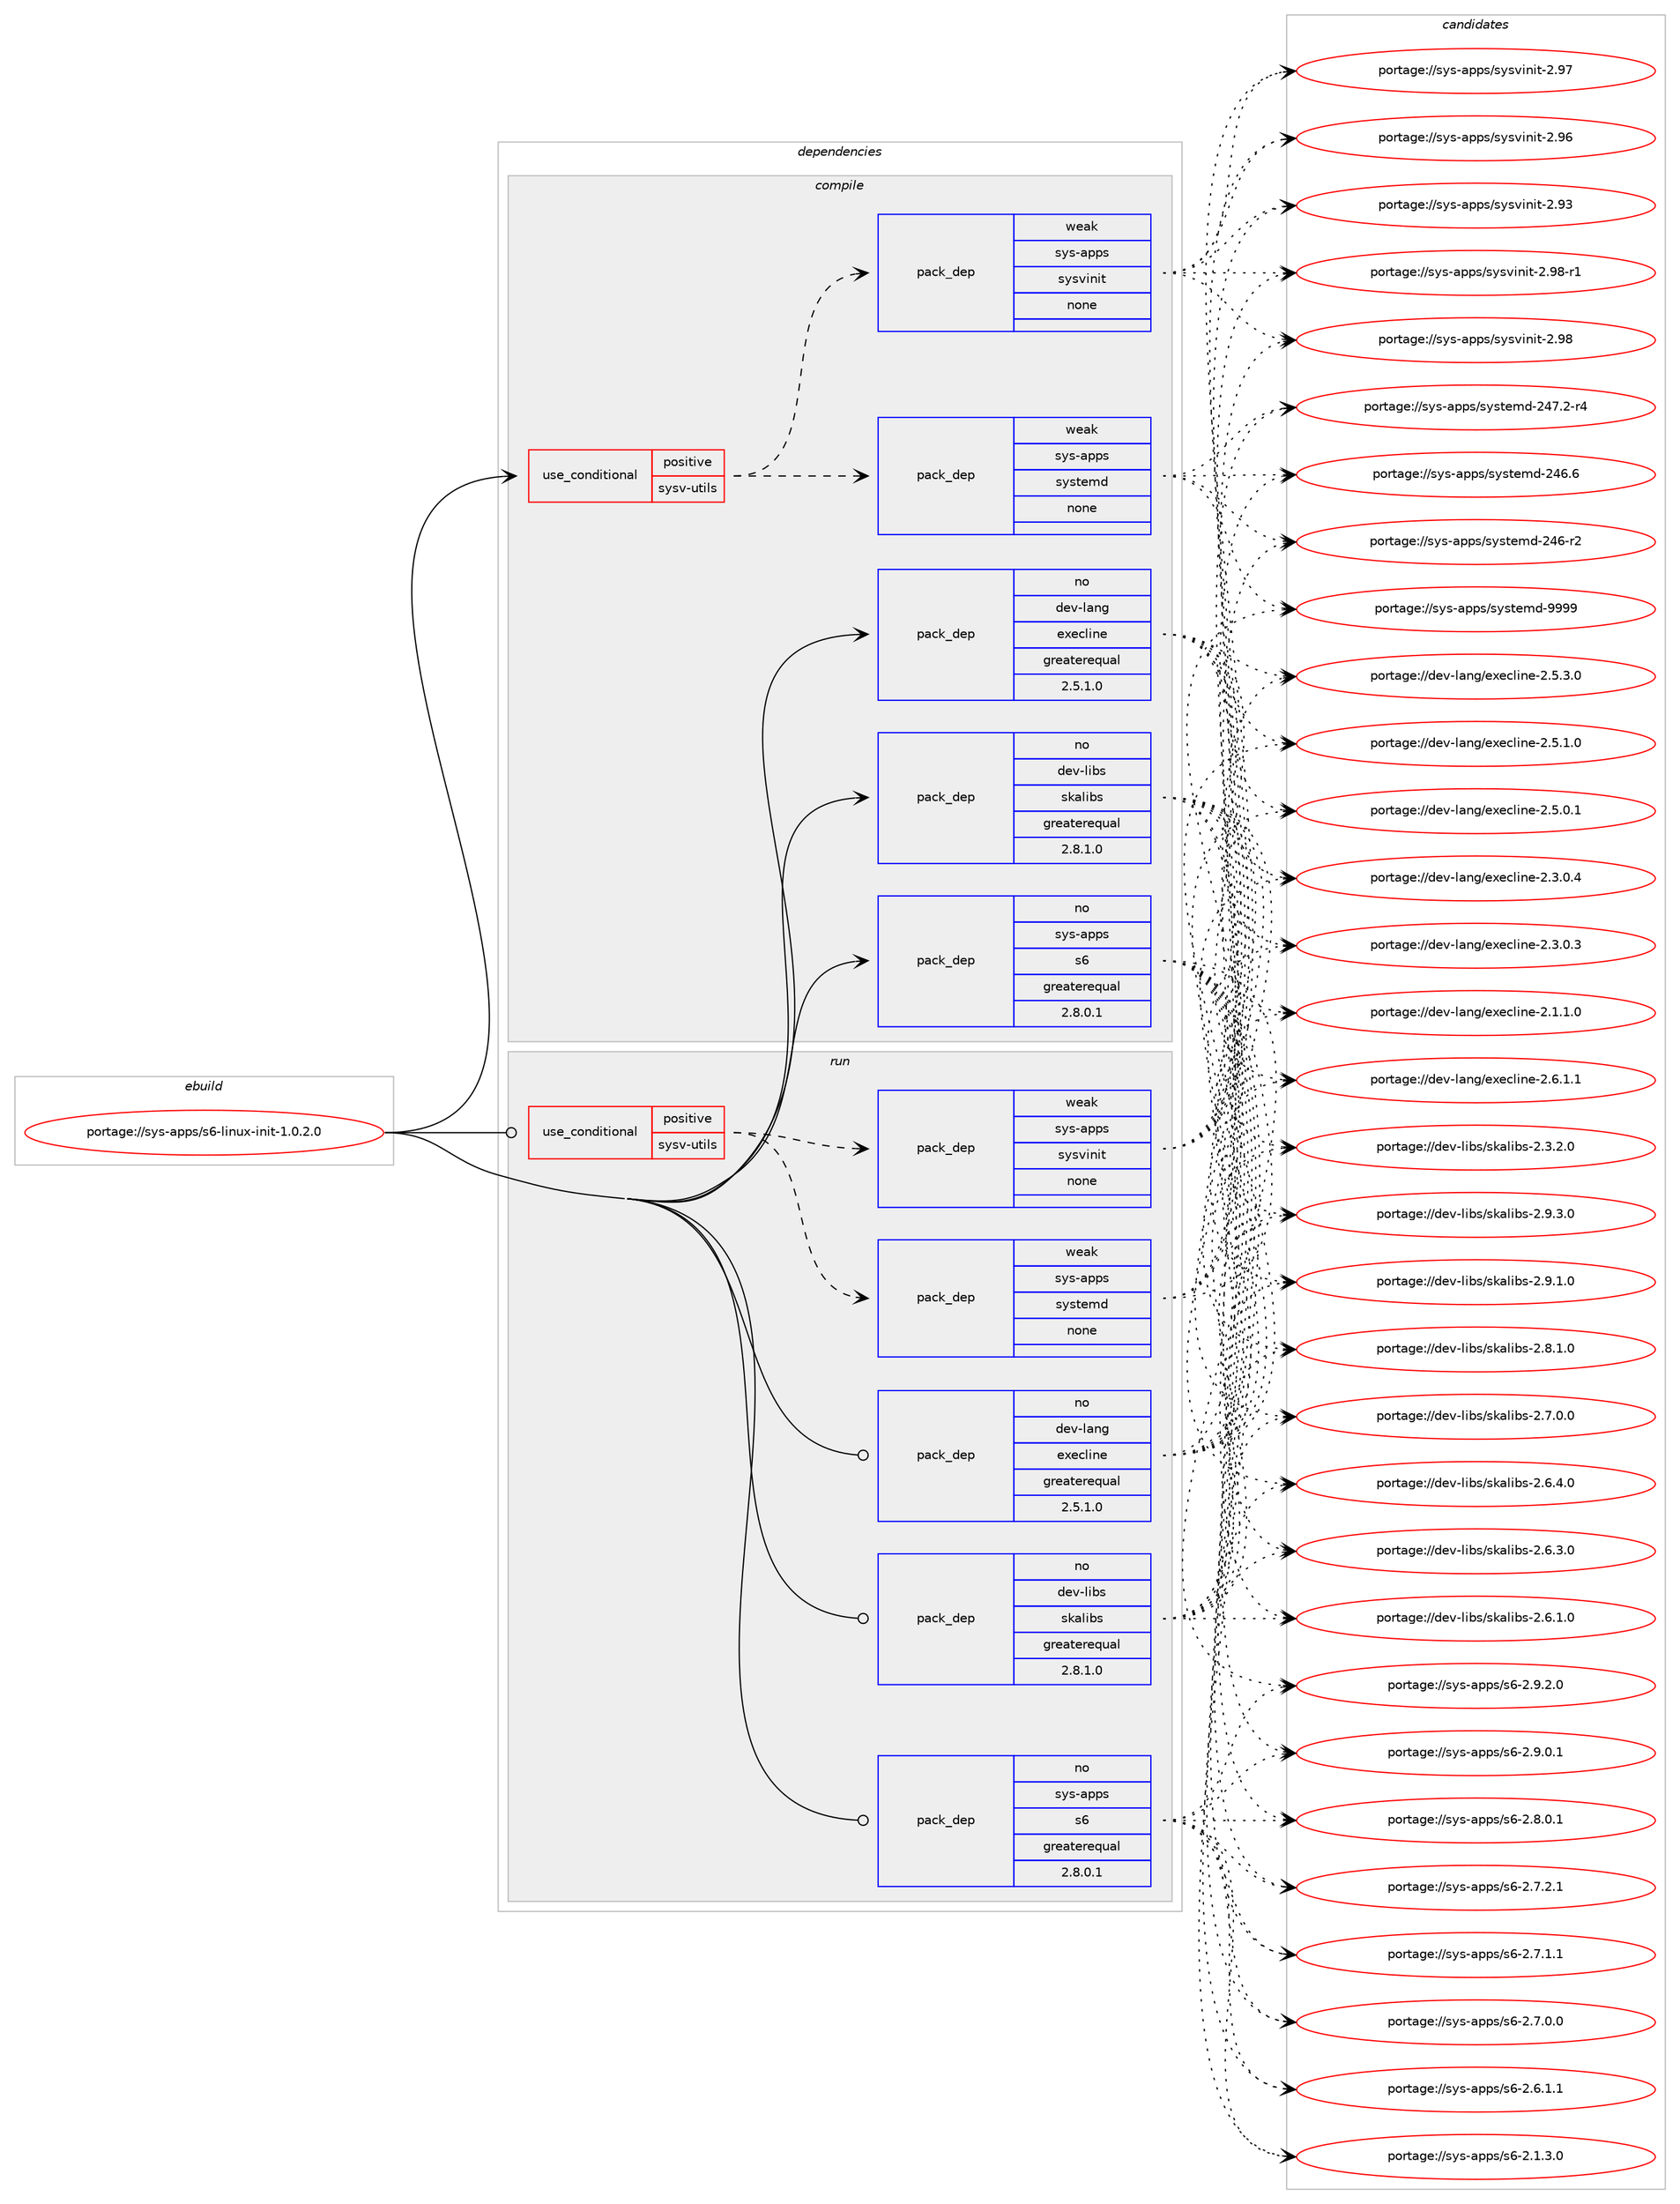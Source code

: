 digraph prolog {

# *************
# Graph options
# *************

newrank=true;
concentrate=true;
compound=true;
graph [rankdir=LR,fontname=Helvetica,fontsize=10,ranksep=1.5];#, ranksep=2.5, nodesep=0.2];
edge  [arrowhead=vee];
node  [fontname=Helvetica,fontsize=10];

# **********
# The ebuild
# **********

subgraph cluster_leftcol {
color=gray;
rank=same;
label=<<i>ebuild</i>>;
id [label="portage://sys-apps/s6-linux-init-1.0.2.0", color=red, width=4, href="../sys-apps/s6-linux-init-1.0.2.0.svg"];
}

# ****************
# The dependencies
# ****************

subgraph cluster_midcol {
color=gray;
label=<<i>dependencies</i>>;
subgraph cluster_compile {
fillcolor="#eeeeee";
style=filled;
label=<<i>compile</i>>;
subgraph cond3806 {
dependency12743 [label=<<TABLE BORDER="0" CELLBORDER="1" CELLSPACING="0" CELLPADDING="4"><TR><TD ROWSPAN="3" CELLPADDING="10">use_conditional</TD></TR><TR><TD>positive</TD></TR><TR><TD>sysv-utils</TD></TR></TABLE>>, shape=none, color=red];
subgraph pack8820 {
dependency12744 [label=<<TABLE BORDER="0" CELLBORDER="1" CELLSPACING="0" CELLPADDING="4" WIDTH="220"><TR><TD ROWSPAN="6" CELLPADDING="30">pack_dep</TD></TR><TR><TD WIDTH="110">weak</TD></TR><TR><TD>sys-apps</TD></TR><TR><TD>systemd</TD></TR><TR><TD>none</TD></TR><TR><TD></TD></TR></TABLE>>, shape=none, color=blue];
}
dependency12743:e -> dependency12744:w [weight=20,style="dashed",arrowhead="vee"];
subgraph pack8821 {
dependency12745 [label=<<TABLE BORDER="0" CELLBORDER="1" CELLSPACING="0" CELLPADDING="4" WIDTH="220"><TR><TD ROWSPAN="6" CELLPADDING="30">pack_dep</TD></TR><TR><TD WIDTH="110">weak</TD></TR><TR><TD>sys-apps</TD></TR><TR><TD>sysvinit</TD></TR><TR><TD>none</TD></TR><TR><TD></TD></TR></TABLE>>, shape=none, color=blue];
}
dependency12743:e -> dependency12745:w [weight=20,style="dashed",arrowhead="vee"];
}
id:e -> dependency12743:w [weight=20,style="solid",arrowhead="vee"];
subgraph pack8822 {
dependency12746 [label=<<TABLE BORDER="0" CELLBORDER="1" CELLSPACING="0" CELLPADDING="4" WIDTH="220"><TR><TD ROWSPAN="6" CELLPADDING="30">pack_dep</TD></TR><TR><TD WIDTH="110">no</TD></TR><TR><TD>dev-lang</TD></TR><TR><TD>execline</TD></TR><TR><TD>greaterequal</TD></TR><TR><TD>2.5.1.0</TD></TR></TABLE>>, shape=none, color=blue];
}
id:e -> dependency12746:w [weight=20,style="solid",arrowhead="vee"];
subgraph pack8823 {
dependency12747 [label=<<TABLE BORDER="0" CELLBORDER="1" CELLSPACING="0" CELLPADDING="4" WIDTH="220"><TR><TD ROWSPAN="6" CELLPADDING="30">pack_dep</TD></TR><TR><TD WIDTH="110">no</TD></TR><TR><TD>dev-libs</TD></TR><TR><TD>skalibs</TD></TR><TR><TD>greaterequal</TD></TR><TR><TD>2.8.1.0</TD></TR></TABLE>>, shape=none, color=blue];
}
id:e -> dependency12747:w [weight=20,style="solid",arrowhead="vee"];
subgraph pack8824 {
dependency12748 [label=<<TABLE BORDER="0" CELLBORDER="1" CELLSPACING="0" CELLPADDING="4" WIDTH="220"><TR><TD ROWSPAN="6" CELLPADDING="30">pack_dep</TD></TR><TR><TD WIDTH="110">no</TD></TR><TR><TD>sys-apps</TD></TR><TR><TD>s6</TD></TR><TR><TD>greaterequal</TD></TR><TR><TD>2.8.0.1</TD></TR></TABLE>>, shape=none, color=blue];
}
id:e -> dependency12748:w [weight=20,style="solid",arrowhead="vee"];
}
subgraph cluster_compileandrun {
fillcolor="#eeeeee";
style=filled;
label=<<i>compile and run</i>>;
}
subgraph cluster_run {
fillcolor="#eeeeee";
style=filled;
label=<<i>run</i>>;
subgraph cond3807 {
dependency12749 [label=<<TABLE BORDER="0" CELLBORDER="1" CELLSPACING="0" CELLPADDING="4"><TR><TD ROWSPAN="3" CELLPADDING="10">use_conditional</TD></TR><TR><TD>positive</TD></TR><TR><TD>sysv-utils</TD></TR></TABLE>>, shape=none, color=red];
subgraph pack8825 {
dependency12750 [label=<<TABLE BORDER="0" CELLBORDER="1" CELLSPACING="0" CELLPADDING="4" WIDTH="220"><TR><TD ROWSPAN="6" CELLPADDING="30">pack_dep</TD></TR><TR><TD WIDTH="110">weak</TD></TR><TR><TD>sys-apps</TD></TR><TR><TD>systemd</TD></TR><TR><TD>none</TD></TR><TR><TD></TD></TR></TABLE>>, shape=none, color=blue];
}
dependency12749:e -> dependency12750:w [weight=20,style="dashed",arrowhead="vee"];
subgraph pack8826 {
dependency12751 [label=<<TABLE BORDER="0" CELLBORDER="1" CELLSPACING="0" CELLPADDING="4" WIDTH="220"><TR><TD ROWSPAN="6" CELLPADDING="30">pack_dep</TD></TR><TR><TD WIDTH="110">weak</TD></TR><TR><TD>sys-apps</TD></TR><TR><TD>sysvinit</TD></TR><TR><TD>none</TD></TR><TR><TD></TD></TR></TABLE>>, shape=none, color=blue];
}
dependency12749:e -> dependency12751:w [weight=20,style="dashed",arrowhead="vee"];
}
id:e -> dependency12749:w [weight=20,style="solid",arrowhead="odot"];
subgraph pack8827 {
dependency12752 [label=<<TABLE BORDER="0" CELLBORDER="1" CELLSPACING="0" CELLPADDING="4" WIDTH="220"><TR><TD ROWSPAN="6" CELLPADDING="30">pack_dep</TD></TR><TR><TD WIDTH="110">no</TD></TR><TR><TD>dev-lang</TD></TR><TR><TD>execline</TD></TR><TR><TD>greaterequal</TD></TR><TR><TD>2.5.1.0</TD></TR></TABLE>>, shape=none, color=blue];
}
id:e -> dependency12752:w [weight=20,style="solid",arrowhead="odot"];
subgraph pack8828 {
dependency12753 [label=<<TABLE BORDER="0" CELLBORDER="1" CELLSPACING="0" CELLPADDING="4" WIDTH="220"><TR><TD ROWSPAN="6" CELLPADDING="30">pack_dep</TD></TR><TR><TD WIDTH="110">no</TD></TR><TR><TD>dev-libs</TD></TR><TR><TD>skalibs</TD></TR><TR><TD>greaterequal</TD></TR><TR><TD>2.8.1.0</TD></TR></TABLE>>, shape=none, color=blue];
}
id:e -> dependency12753:w [weight=20,style="solid",arrowhead="odot"];
subgraph pack8829 {
dependency12754 [label=<<TABLE BORDER="0" CELLBORDER="1" CELLSPACING="0" CELLPADDING="4" WIDTH="220"><TR><TD ROWSPAN="6" CELLPADDING="30">pack_dep</TD></TR><TR><TD WIDTH="110">no</TD></TR><TR><TD>sys-apps</TD></TR><TR><TD>s6</TD></TR><TR><TD>greaterequal</TD></TR><TR><TD>2.8.0.1</TD></TR></TABLE>>, shape=none, color=blue];
}
id:e -> dependency12754:w [weight=20,style="solid",arrowhead="odot"];
}
}

# **************
# The candidates
# **************

subgraph cluster_choices {
rank=same;
color=gray;
label=<<i>candidates</i>>;

subgraph choice8820 {
color=black;
nodesep=1;
choice1151211154597112112115471151211151161011091004557575757 [label="portage://sys-apps/systemd-9999", color=red, width=4,href="../sys-apps/systemd-9999.svg"];
choice1151211154597112112115471151211151161011091004550525546504511452 [label="portage://sys-apps/systemd-247.2-r4", color=red, width=4,href="../sys-apps/systemd-247.2-r4.svg"];
choice115121115459711211211547115121115116101109100455052544654 [label="portage://sys-apps/systemd-246.6", color=red, width=4,href="../sys-apps/systemd-246.6.svg"];
choice115121115459711211211547115121115116101109100455052544511450 [label="portage://sys-apps/systemd-246-r2", color=red, width=4,href="../sys-apps/systemd-246-r2.svg"];
dependency12744:e -> choice1151211154597112112115471151211151161011091004557575757:w [style=dotted,weight="100"];
dependency12744:e -> choice1151211154597112112115471151211151161011091004550525546504511452:w [style=dotted,weight="100"];
dependency12744:e -> choice115121115459711211211547115121115116101109100455052544654:w [style=dotted,weight="100"];
dependency12744:e -> choice115121115459711211211547115121115116101109100455052544511450:w [style=dotted,weight="100"];
}
subgraph choice8821 {
color=black;
nodesep=1;
choice11512111545971121121154711512111511810511010511645504657564511449 [label="portage://sys-apps/sysvinit-2.98-r1", color=red, width=4,href="../sys-apps/sysvinit-2.98-r1.svg"];
choice1151211154597112112115471151211151181051101051164550465756 [label="portage://sys-apps/sysvinit-2.98", color=red, width=4,href="../sys-apps/sysvinit-2.98.svg"];
choice1151211154597112112115471151211151181051101051164550465755 [label="portage://sys-apps/sysvinit-2.97", color=red, width=4,href="../sys-apps/sysvinit-2.97.svg"];
choice1151211154597112112115471151211151181051101051164550465754 [label="portage://sys-apps/sysvinit-2.96", color=red, width=4,href="../sys-apps/sysvinit-2.96.svg"];
choice1151211154597112112115471151211151181051101051164550465751 [label="portage://sys-apps/sysvinit-2.93", color=red, width=4,href="../sys-apps/sysvinit-2.93.svg"];
dependency12745:e -> choice11512111545971121121154711512111511810511010511645504657564511449:w [style=dotted,weight="100"];
dependency12745:e -> choice1151211154597112112115471151211151181051101051164550465756:w [style=dotted,weight="100"];
dependency12745:e -> choice1151211154597112112115471151211151181051101051164550465755:w [style=dotted,weight="100"];
dependency12745:e -> choice1151211154597112112115471151211151181051101051164550465754:w [style=dotted,weight="100"];
dependency12745:e -> choice1151211154597112112115471151211151181051101051164550465751:w [style=dotted,weight="100"];
}
subgraph choice8822 {
color=black;
nodesep=1;
choice100101118451089711010347101120101991081051101014550465446494649 [label="portage://dev-lang/execline-2.6.1.1", color=red, width=4,href="../dev-lang/execline-2.6.1.1.svg"];
choice100101118451089711010347101120101991081051101014550465346514648 [label="portage://dev-lang/execline-2.5.3.0", color=red, width=4,href="../dev-lang/execline-2.5.3.0.svg"];
choice100101118451089711010347101120101991081051101014550465346494648 [label="portage://dev-lang/execline-2.5.1.0", color=red, width=4,href="../dev-lang/execline-2.5.1.0.svg"];
choice100101118451089711010347101120101991081051101014550465346484649 [label="portage://dev-lang/execline-2.5.0.1", color=red, width=4,href="../dev-lang/execline-2.5.0.1.svg"];
choice100101118451089711010347101120101991081051101014550465146484652 [label="portage://dev-lang/execline-2.3.0.4", color=red, width=4,href="../dev-lang/execline-2.3.0.4.svg"];
choice100101118451089711010347101120101991081051101014550465146484651 [label="portage://dev-lang/execline-2.3.0.3", color=red, width=4,href="../dev-lang/execline-2.3.0.3.svg"];
choice100101118451089711010347101120101991081051101014550464946494648 [label="portage://dev-lang/execline-2.1.1.0", color=red, width=4,href="../dev-lang/execline-2.1.1.0.svg"];
dependency12746:e -> choice100101118451089711010347101120101991081051101014550465446494649:w [style=dotted,weight="100"];
dependency12746:e -> choice100101118451089711010347101120101991081051101014550465346514648:w [style=dotted,weight="100"];
dependency12746:e -> choice100101118451089711010347101120101991081051101014550465346494648:w [style=dotted,weight="100"];
dependency12746:e -> choice100101118451089711010347101120101991081051101014550465346484649:w [style=dotted,weight="100"];
dependency12746:e -> choice100101118451089711010347101120101991081051101014550465146484652:w [style=dotted,weight="100"];
dependency12746:e -> choice100101118451089711010347101120101991081051101014550465146484651:w [style=dotted,weight="100"];
dependency12746:e -> choice100101118451089711010347101120101991081051101014550464946494648:w [style=dotted,weight="100"];
}
subgraph choice8823 {
color=black;
nodesep=1;
choice10010111845108105981154711510797108105981154550465746514648 [label="portage://dev-libs/skalibs-2.9.3.0", color=red, width=4,href="../dev-libs/skalibs-2.9.3.0.svg"];
choice10010111845108105981154711510797108105981154550465746494648 [label="portage://dev-libs/skalibs-2.9.1.0", color=red, width=4,href="../dev-libs/skalibs-2.9.1.0.svg"];
choice10010111845108105981154711510797108105981154550465646494648 [label="portage://dev-libs/skalibs-2.8.1.0", color=red, width=4,href="../dev-libs/skalibs-2.8.1.0.svg"];
choice10010111845108105981154711510797108105981154550465546484648 [label="portage://dev-libs/skalibs-2.7.0.0", color=red, width=4,href="../dev-libs/skalibs-2.7.0.0.svg"];
choice10010111845108105981154711510797108105981154550465446524648 [label="portage://dev-libs/skalibs-2.6.4.0", color=red, width=4,href="../dev-libs/skalibs-2.6.4.0.svg"];
choice10010111845108105981154711510797108105981154550465446514648 [label="portage://dev-libs/skalibs-2.6.3.0", color=red, width=4,href="../dev-libs/skalibs-2.6.3.0.svg"];
choice10010111845108105981154711510797108105981154550465446494648 [label="portage://dev-libs/skalibs-2.6.1.0", color=red, width=4,href="../dev-libs/skalibs-2.6.1.0.svg"];
choice10010111845108105981154711510797108105981154550465146504648 [label="portage://dev-libs/skalibs-2.3.2.0", color=red, width=4,href="../dev-libs/skalibs-2.3.2.0.svg"];
dependency12747:e -> choice10010111845108105981154711510797108105981154550465746514648:w [style=dotted,weight="100"];
dependency12747:e -> choice10010111845108105981154711510797108105981154550465746494648:w [style=dotted,weight="100"];
dependency12747:e -> choice10010111845108105981154711510797108105981154550465646494648:w [style=dotted,weight="100"];
dependency12747:e -> choice10010111845108105981154711510797108105981154550465546484648:w [style=dotted,weight="100"];
dependency12747:e -> choice10010111845108105981154711510797108105981154550465446524648:w [style=dotted,weight="100"];
dependency12747:e -> choice10010111845108105981154711510797108105981154550465446514648:w [style=dotted,weight="100"];
dependency12747:e -> choice10010111845108105981154711510797108105981154550465446494648:w [style=dotted,weight="100"];
dependency12747:e -> choice10010111845108105981154711510797108105981154550465146504648:w [style=dotted,weight="100"];
}
subgraph choice8824 {
color=black;
nodesep=1;
choice115121115459711211211547115544550465746504648 [label="portage://sys-apps/s6-2.9.2.0", color=red, width=4,href="../sys-apps/s6-2.9.2.0.svg"];
choice115121115459711211211547115544550465746484649 [label="portage://sys-apps/s6-2.9.0.1", color=red, width=4,href="../sys-apps/s6-2.9.0.1.svg"];
choice115121115459711211211547115544550465646484649 [label="portage://sys-apps/s6-2.8.0.1", color=red, width=4,href="../sys-apps/s6-2.8.0.1.svg"];
choice115121115459711211211547115544550465546504649 [label="portage://sys-apps/s6-2.7.2.1", color=red, width=4,href="../sys-apps/s6-2.7.2.1.svg"];
choice115121115459711211211547115544550465546494649 [label="portage://sys-apps/s6-2.7.1.1", color=red, width=4,href="../sys-apps/s6-2.7.1.1.svg"];
choice115121115459711211211547115544550465546484648 [label="portage://sys-apps/s6-2.7.0.0", color=red, width=4,href="../sys-apps/s6-2.7.0.0.svg"];
choice115121115459711211211547115544550465446494649 [label="portage://sys-apps/s6-2.6.1.1", color=red, width=4,href="../sys-apps/s6-2.6.1.1.svg"];
choice115121115459711211211547115544550464946514648 [label="portage://sys-apps/s6-2.1.3.0", color=red, width=4,href="../sys-apps/s6-2.1.3.0.svg"];
dependency12748:e -> choice115121115459711211211547115544550465746504648:w [style=dotted,weight="100"];
dependency12748:e -> choice115121115459711211211547115544550465746484649:w [style=dotted,weight="100"];
dependency12748:e -> choice115121115459711211211547115544550465646484649:w [style=dotted,weight="100"];
dependency12748:e -> choice115121115459711211211547115544550465546504649:w [style=dotted,weight="100"];
dependency12748:e -> choice115121115459711211211547115544550465546494649:w [style=dotted,weight="100"];
dependency12748:e -> choice115121115459711211211547115544550465546484648:w [style=dotted,weight="100"];
dependency12748:e -> choice115121115459711211211547115544550465446494649:w [style=dotted,weight="100"];
dependency12748:e -> choice115121115459711211211547115544550464946514648:w [style=dotted,weight="100"];
}
subgraph choice8825 {
color=black;
nodesep=1;
choice1151211154597112112115471151211151161011091004557575757 [label="portage://sys-apps/systemd-9999", color=red, width=4,href="../sys-apps/systemd-9999.svg"];
choice1151211154597112112115471151211151161011091004550525546504511452 [label="portage://sys-apps/systemd-247.2-r4", color=red, width=4,href="../sys-apps/systemd-247.2-r4.svg"];
choice115121115459711211211547115121115116101109100455052544654 [label="portage://sys-apps/systemd-246.6", color=red, width=4,href="../sys-apps/systemd-246.6.svg"];
choice115121115459711211211547115121115116101109100455052544511450 [label="portage://sys-apps/systemd-246-r2", color=red, width=4,href="../sys-apps/systemd-246-r2.svg"];
dependency12750:e -> choice1151211154597112112115471151211151161011091004557575757:w [style=dotted,weight="100"];
dependency12750:e -> choice1151211154597112112115471151211151161011091004550525546504511452:w [style=dotted,weight="100"];
dependency12750:e -> choice115121115459711211211547115121115116101109100455052544654:w [style=dotted,weight="100"];
dependency12750:e -> choice115121115459711211211547115121115116101109100455052544511450:w [style=dotted,weight="100"];
}
subgraph choice8826 {
color=black;
nodesep=1;
choice11512111545971121121154711512111511810511010511645504657564511449 [label="portage://sys-apps/sysvinit-2.98-r1", color=red, width=4,href="../sys-apps/sysvinit-2.98-r1.svg"];
choice1151211154597112112115471151211151181051101051164550465756 [label="portage://sys-apps/sysvinit-2.98", color=red, width=4,href="../sys-apps/sysvinit-2.98.svg"];
choice1151211154597112112115471151211151181051101051164550465755 [label="portage://sys-apps/sysvinit-2.97", color=red, width=4,href="../sys-apps/sysvinit-2.97.svg"];
choice1151211154597112112115471151211151181051101051164550465754 [label="portage://sys-apps/sysvinit-2.96", color=red, width=4,href="../sys-apps/sysvinit-2.96.svg"];
choice1151211154597112112115471151211151181051101051164550465751 [label="portage://sys-apps/sysvinit-2.93", color=red, width=4,href="../sys-apps/sysvinit-2.93.svg"];
dependency12751:e -> choice11512111545971121121154711512111511810511010511645504657564511449:w [style=dotted,weight="100"];
dependency12751:e -> choice1151211154597112112115471151211151181051101051164550465756:w [style=dotted,weight="100"];
dependency12751:e -> choice1151211154597112112115471151211151181051101051164550465755:w [style=dotted,weight="100"];
dependency12751:e -> choice1151211154597112112115471151211151181051101051164550465754:w [style=dotted,weight="100"];
dependency12751:e -> choice1151211154597112112115471151211151181051101051164550465751:w [style=dotted,weight="100"];
}
subgraph choice8827 {
color=black;
nodesep=1;
choice100101118451089711010347101120101991081051101014550465446494649 [label="portage://dev-lang/execline-2.6.1.1", color=red, width=4,href="../dev-lang/execline-2.6.1.1.svg"];
choice100101118451089711010347101120101991081051101014550465346514648 [label="portage://dev-lang/execline-2.5.3.0", color=red, width=4,href="../dev-lang/execline-2.5.3.0.svg"];
choice100101118451089711010347101120101991081051101014550465346494648 [label="portage://dev-lang/execline-2.5.1.0", color=red, width=4,href="../dev-lang/execline-2.5.1.0.svg"];
choice100101118451089711010347101120101991081051101014550465346484649 [label="portage://dev-lang/execline-2.5.0.1", color=red, width=4,href="../dev-lang/execline-2.5.0.1.svg"];
choice100101118451089711010347101120101991081051101014550465146484652 [label="portage://dev-lang/execline-2.3.0.4", color=red, width=4,href="../dev-lang/execline-2.3.0.4.svg"];
choice100101118451089711010347101120101991081051101014550465146484651 [label="portage://dev-lang/execline-2.3.0.3", color=red, width=4,href="../dev-lang/execline-2.3.0.3.svg"];
choice100101118451089711010347101120101991081051101014550464946494648 [label="portage://dev-lang/execline-2.1.1.0", color=red, width=4,href="../dev-lang/execline-2.1.1.0.svg"];
dependency12752:e -> choice100101118451089711010347101120101991081051101014550465446494649:w [style=dotted,weight="100"];
dependency12752:e -> choice100101118451089711010347101120101991081051101014550465346514648:w [style=dotted,weight="100"];
dependency12752:e -> choice100101118451089711010347101120101991081051101014550465346494648:w [style=dotted,weight="100"];
dependency12752:e -> choice100101118451089711010347101120101991081051101014550465346484649:w [style=dotted,weight="100"];
dependency12752:e -> choice100101118451089711010347101120101991081051101014550465146484652:w [style=dotted,weight="100"];
dependency12752:e -> choice100101118451089711010347101120101991081051101014550465146484651:w [style=dotted,weight="100"];
dependency12752:e -> choice100101118451089711010347101120101991081051101014550464946494648:w [style=dotted,weight="100"];
}
subgraph choice8828 {
color=black;
nodesep=1;
choice10010111845108105981154711510797108105981154550465746514648 [label="portage://dev-libs/skalibs-2.9.3.0", color=red, width=4,href="../dev-libs/skalibs-2.9.3.0.svg"];
choice10010111845108105981154711510797108105981154550465746494648 [label="portage://dev-libs/skalibs-2.9.1.0", color=red, width=4,href="../dev-libs/skalibs-2.9.1.0.svg"];
choice10010111845108105981154711510797108105981154550465646494648 [label="portage://dev-libs/skalibs-2.8.1.0", color=red, width=4,href="../dev-libs/skalibs-2.8.1.0.svg"];
choice10010111845108105981154711510797108105981154550465546484648 [label="portage://dev-libs/skalibs-2.7.0.0", color=red, width=4,href="../dev-libs/skalibs-2.7.0.0.svg"];
choice10010111845108105981154711510797108105981154550465446524648 [label="portage://dev-libs/skalibs-2.6.4.0", color=red, width=4,href="../dev-libs/skalibs-2.6.4.0.svg"];
choice10010111845108105981154711510797108105981154550465446514648 [label="portage://dev-libs/skalibs-2.6.3.0", color=red, width=4,href="../dev-libs/skalibs-2.6.3.0.svg"];
choice10010111845108105981154711510797108105981154550465446494648 [label="portage://dev-libs/skalibs-2.6.1.0", color=red, width=4,href="../dev-libs/skalibs-2.6.1.0.svg"];
choice10010111845108105981154711510797108105981154550465146504648 [label="portage://dev-libs/skalibs-2.3.2.0", color=red, width=4,href="../dev-libs/skalibs-2.3.2.0.svg"];
dependency12753:e -> choice10010111845108105981154711510797108105981154550465746514648:w [style=dotted,weight="100"];
dependency12753:e -> choice10010111845108105981154711510797108105981154550465746494648:w [style=dotted,weight="100"];
dependency12753:e -> choice10010111845108105981154711510797108105981154550465646494648:w [style=dotted,weight="100"];
dependency12753:e -> choice10010111845108105981154711510797108105981154550465546484648:w [style=dotted,weight="100"];
dependency12753:e -> choice10010111845108105981154711510797108105981154550465446524648:w [style=dotted,weight="100"];
dependency12753:e -> choice10010111845108105981154711510797108105981154550465446514648:w [style=dotted,weight="100"];
dependency12753:e -> choice10010111845108105981154711510797108105981154550465446494648:w [style=dotted,weight="100"];
dependency12753:e -> choice10010111845108105981154711510797108105981154550465146504648:w [style=dotted,weight="100"];
}
subgraph choice8829 {
color=black;
nodesep=1;
choice115121115459711211211547115544550465746504648 [label="portage://sys-apps/s6-2.9.2.0", color=red, width=4,href="../sys-apps/s6-2.9.2.0.svg"];
choice115121115459711211211547115544550465746484649 [label="portage://sys-apps/s6-2.9.0.1", color=red, width=4,href="../sys-apps/s6-2.9.0.1.svg"];
choice115121115459711211211547115544550465646484649 [label="portage://sys-apps/s6-2.8.0.1", color=red, width=4,href="../sys-apps/s6-2.8.0.1.svg"];
choice115121115459711211211547115544550465546504649 [label="portage://sys-apps/s6-2.7.2.1", color=red, width=4,href="../sys-apps/s6-2.7.2.1.svg"];
choice115121115459711211211547115544550465546494649 [label="portage://sys-apps/s6-2.7.1.1", color=red, width=4,href="../sys-apps/s6-2.7.1.1.svg"];
choice115121115459711211211547115544550465546484648 [label="portage://sys-apps/s6-2.7.0.0", color=red, width=4,href="../sys-apps/s6-2.7.0.0.svg"];
choice115121115459711211211547115544550465446494649 [label="portage://sys-apps/s6-2.6.1.1", color=red, width=4,href="../sys-apps/s6-2.6.1.1.svg"];
choice115121115459711211211547115544550464946514648 [label="portage://sys-apps/s6-2.1.3.0", color=red, width=4,href="../sys-apps/s6-2.1.3.0.svg"];
dependency12754:e -> choice115121115459711211211547115544550465746504648:w [style=dotted,weight="100"];
dependency12754:e -> choice115121115459711211211547115544550465746484649:w [style=dotted,weight="100"];
dependency12754:e -> choice115121115459711211211547115544550465646484649:w [style=dotted,weight="100"];
dependency12754:e -> choice115121115459711211211547115544550465546504649:w [style=dotted,weight="100"];
dependency12754:e -> choice115121115459711211211547115544550465546494649:w [style=dotted,weight="100"];
dependency12754:e -> choice115121115459711211211547115544550465546484648:w [style=dotted,weight="100"];
dependency12754:e -> choice115121115459711211211547115544550465446494649:w [style=dotted,weight="100"];
dependency12754:e -> choice115121115459711211211547115544550464946514648:w [style=dotted,weight="100"];
}
}

}
